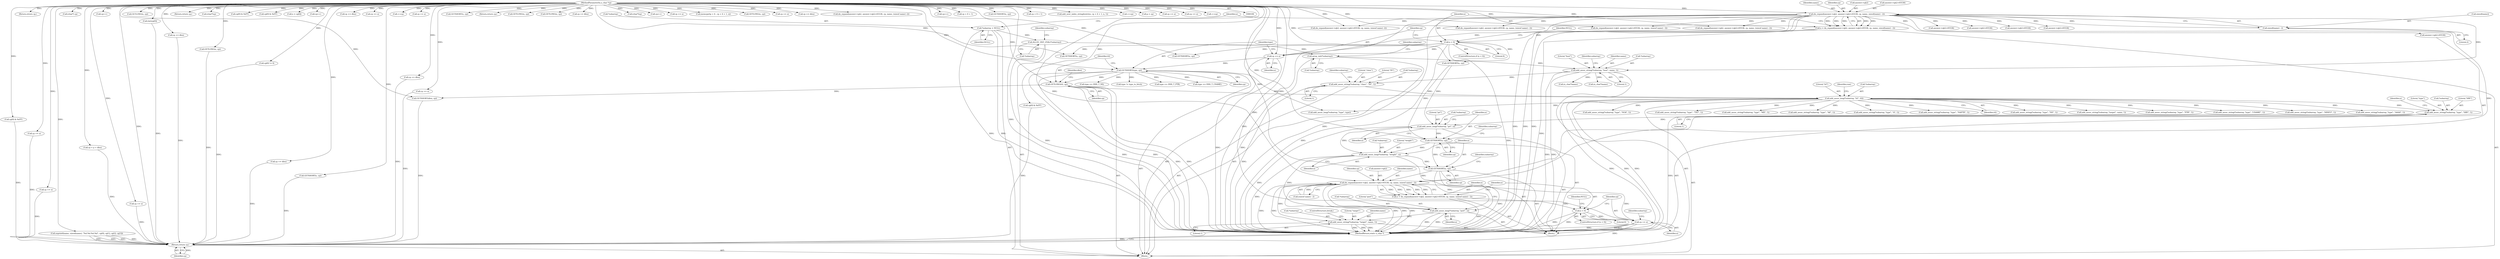 digraph "0_php-src_b34d7849ed90ced9345f8ea1c59bc8d101c18468@pointer" {
"1001025" [label="(Call,add_assoc_string(*subarray, \"type\", \"SRV\", 1))"];
"1000211" [label="(Call,add_assoc_long(*subarray, \"ttl\", ttl))"];
"1000205" [label="(Call,add_assoc_string(*subarray, \"class\", \"IN\", 1))"];
"1000199" [label="(Call,add_assoc_string(*subarray, \"host\", name, 1))"];
"1000196" [label="(Call,array_init(*subarray))"];
"1000193" [label="(Call,ALLOC_INIT_ZVAL(*subarray))"];
"1000130" [label="(Call,*subarray = NULL)"];
"1000136" [label="(Call,dn_expand(answer->qb2, answer->qb2+65536, cp, name, sizeof(name) - 2))"];
"1000107" [label="(MethodParameterIn,u_char *cp)"];
"1000147" [label="(Call,sizeof(name) - 2)"];
"1000164" [label="(Call,GETLONG(ttl, cp))"];
"1000161" [label="(Call,GETSHORT(type, cp))"];
"1000158" [label="(Call,cp += n)"];
"1000152" [label="(Call,n < 0)"];
"1000134" [label="(Call,n = dn_expand(answer->qb2, answer->qb2+65536, cp, name, sizeof(name) - 2))"];
"1001034" [label="(Call,add_assoc_long(*subarray, \"pri\", n))"];
"1001039" [label="(Call,GETSHORT(n, cp))"];
"1001042" [label="(Call,add_assoc_long(*subarray, \"weight\", n))"];
"1001047" [label="(Call,GETSHORT(n, cp))"];
"1001050" [label="(Call,add_assoc_long(*subarray, \"port\", n))"];
"1001082" [label="(Call,add_assoc_string(*subarray, \"target\", name, 1))"];
"1001057" [label="(Call,dn_expand(answer->qb2, answer->qb2+65536, cp, name, (sizeof name) - 2))"];
"1001055" [label="(Call,n = dn_expand(answer->qb2, answer->qb2+65536, cp, name, (sizeof name) - 2))"];
"1001073" [label="(Call,n < 0)"];
"1001079" [label="(Call,cp += n)"];
"1001217" [label="(Return,return cp;)"];
"1000204" [label="(Literal,1)"];
"1000161" [label="(Call,GETSHORT(type, cp))"];
"1001058" [label="(Call,answer->qb2)"];
"1000191" [label="(Return,return cp;)"];
"1000217" [label="(Identifier,raw)"];
"1000284" [label="(Call,GETSHORT(n, cp))"];
"1000758" [label="(Call,(int)cp[0])"];
"1000153" [label="(Identifier,n)"];
"1001051" [label="(Call,*subarray)"];
"1000194" [label="(Call,*subarray)"];
"1001213" [label="(Call,cp += dlen)"];
"1000198" [label="(Identifier,subarray)"];
"1000146" [label="(Identifier,name)"];
"1000150" [label="(Literal,2)"];
"1000228" [label="(Call,(char*) cp)"];
"1001028" [label="(Literal,\"type\")"];
"1000145" [label="(Identifier,cp)"];
"1001083" [label="(Call,*subarray)"];
"1001217" [label="(Return,return cp;)"];
"1001219" [label="(MethodReturn,static u_char *)"];
"1001026" [label="(Call,*subarray)"];
"1000154" [label="(Literal,0)"];
"1001053" [label="(Literal,\"port\")"];
"1001049" [label="(Identifier,cp)"];
"1000151" [label="(ControlStructure,if (n < 0))"];
"1000523" [label="(Call,dn_expand(answer->qb2, answer->qb2+65536, cp, name, (sizeof name) -2))"];
"1001034" [label="(Call,add_assoc_long(*subarray, \"pri\", n))"];
"1001088" [label="(ControlStructure,break;)"];
"1000375" [label="(Call,cp++)"];
"1000147" [label="(Call,sizeof(name) - 2)"];
"1000420" [label="(Call,add_assoc_string(*subarray, \"type\", \"TXT\", 1))"];
"1000619" [label="(Call,GETLONG(n, cp))"];
"1000802" [label="(Call,cp[0] != 0)"];
"1000527" [label="(Call,answer->qb2+65536)"];
"1001073" [label="(Call,n < 0)"];
"1001087" [label="(Literal,1)"];
"1000278" [label="(Call,add_assoc_string(*subarray, \"type\", \"MX\", 1))"];
"1000206" [label="(Call,*subarray)"];
"1000603" [label="(Call,GETLONG(n, cp))"];
"1001025" [label="(Call,add_assoc_string(*subarray, \"type\", \"SRV\", 1))"];
"1000491" [label="(Call,cp += dlen)"];
"1000133" [label="(Identifier,NULL)"];
"1000406" [label="(Call,cp += n)"];
"1000213" [label="(Identifier,subarray)"];
"1001055" [label="(Call,n = dn_expand(answer->qb2, answer->qb2+65536, cp, name, (sizeof name) - 2))"];
"1000137" [label="(Call,answer->qb2)"];
"1000238" [label="(Return,return cp;)"];
"1001078" [label="(Identifier,NULL)"];
"1000381" [label="(Call,(char*)cp)"];
"1001041" [label="(Identifier,cp)"];
"1000165" [label="(Identifier,ttl)"];
"1000159" [label="(Identifier,cp)"];
"1001074" [label="(Identifier,n)"];
"1000749" [label="(Call,add_assoc_string(*subarray, \"type\", \"A6\", 1))"];
"1000244" [label="(Call,add_assoc_string(*subarray, \"type\", \"A\", 1))"];
"1000202" [label="(Literal,\"host\")"];
"1001096" [label="(Call,GETSHORT(n, cp))"];
"1000193" [label="(Call,ALLOC_INIT_ZVAL(*subarray))"];
"1001042" [label="(Call,add_assoc_long(*subarray, \"weight\", n))"];
"1001050" [label="(Call,add_assoc_long(*subarray, \"port\", n))"];
"1000219" [label="(Call,add_assoc_long(*subarray, \"type\", type))"];
"1000306" [label="(Call,type == DNS_T_NS)"];
"1001044" [label="(Identifier,subarray)"];
"1000334" [label="(Call,answer->qb2+65536)"];
"1001114" [label="(Call,cp[0] & 0xFF)"];
"1001134" [label="(Call,cp[0] & 0xFF)"];
"1000207" [label="(Identifier,subarray)"];
"1000441" [label="(Call,n = cp[ll])"];
"1001067" [label="(Identifier,name)"];
"1000395" [label="(Call,cp++)"];
"1001031" [label="(Call,GETSHORT(n, cp))"];
"1000167" [label="(Call,GETSHORT(dlen, cp))"];
"1000188" [label="(Call,cp += dlen)"];
"1001056" [label="(Identifier,n)"];
"1000996" [label="(Call,answer->qb2+65536)"];
"1001149" [label="(Call,cp += n)"];
"1001048" [label="(Identifier,n)"];
"1000199" [label="(Call,add_assoc_string(*subarray, \"host\", name, 1))"];
"1000830" [label="(Call,cp[0] & 0xFF)"];
"1001145" [label="(Call,++cp)"];
"1000545" [label="(Call,cp += n)"];
"1000242" [label="(Block,)"];
"1001090" [label="(Call,add_assoc_string(*subarray, \"type\", \"NAPTR\", 1))"];
"1001154" [label="(Call,cp[0] & 0xFF)"];
"1001038" [label="(Identifier,n)"];
"1001045" [label="(Literal,\"weight\")"];
"1000352" [label="(Call,cp += n)"];
"1000208" [label="(Literal,\"class\")"];
"1000215" [label="(Identifier,ttl)"];
"1001047" [label="(Call,GETSHORT(n, cp))"];
"1000175" [label="(Call,type != type_to_fetch)"];
"1000166" [label="(Identifier,cp)"];
"1000889" [label="(Call,GETSHORT(s, cp))"];
"1000212" [label="(Call,*subarray)"];
"1000196" [label="(Call,array_init(*subarray))"];
"1001039" [label="(Call,GETSHORT(n, cp))"];
"1000160" [label="(Identifier,n)"];
"1001084" [label="(Identifier,subarray)"];
"1000182" [label="(Return,return cp;)"];
"1001082" [label="(Call,add_assoc_string(*subarray, \"target\", name, 1))"];
"1000595" [label="(Call,GETLONG(n, cp))"];
"1001061" [label="(Call,answer->qb2+65536)"];
"1001057" [label="(Call,dn_expand(answer->qb2, answer->qb2+65536, cp, name, (sizeof name) - 2))"];
"1000611" [label="(Call,GETLONG(n, cp))"];
"1001079" [label="(Call,cp += n)"];
"1000179" [label="(Call,cp += dlen)"];
"1001085" [label="(Literal,\"target\")"];
"1000310" [label="(Call,add_assoc_string(*subarray, \"type\", \"NS\", 1))"];
"1000250" [label="(Call,snprintf(name, sizeof(name), \"%d.%d.%d.%d\", cp[0], cp[1], cp[2], cp[3]))"];
"1000355" [label="(Call,add_assoc_string(*subarray, \"target\", name, 1))"];
"1000214" [label="(Literal,\"ttl\")"];
"1001080" [label="(Identifier,cp)"];
"1000205" [label="(Call,add_assoc_string(*subarray, \"class\", \"IN\", 1))"];
"1000330" [label="(Call,dn_expand(answer->qb2, answer->qb2+65536, cp, name, (sizeof name) - 2))"];
"1001043" [label="(Call,*subarray)"];
"1000401" [label="(Call,(char*)cp)"];
"1000764" [label="(Call,cp++)"];
"1000211" [label="(Call,add_assoc_long(*subarray, \"ttl\", ttl))"];
"1000148" [label="(Call,sizeof(name))"];
"1000113" [label="(Block,)"];
"1000162" [label="(Identifier,type)"];
"1001086" [label="(Identifier,name)"];
"1000578" [label="(Call,cp += n)"];
"1000318" [label="(Call,type == DNS_T_PTR)"];
"1000460" [label="(Call,memcpy(tp + ll , cp + ll + 1, n))"];
"1000984" [label="(Call,cp < p + dlen)"];
"1000587" [label="(Call,GETLONG(n, cp))"];
"1000294" [label="(Call,type == DNS_T_CNAME)"];
"1001129" [label="(Call,cp += n)"];
"1001040" [label="(Identifier,n)"];
"1000322" [label="(Call,add_assoc_string(*subarray, \"type\", \"PTR\", 1))"];
"1000235" [label="(Call,cp += dlen)"];
"1000107" [label="(MethodParameterIn,u_char *cp)"];
"1000135" [label="(Identifier,n)"];
"1001054" [label="(Identifier,n)"];
"1000197" [label="(Call,*subarray)"];
"1000164" [label="(Call,GETLONG(ttl, cp))"];
"1001029" [label="(Literal,\"SRV\")"];
"1000556" [label="(Call,dn_expand(answer->qb2, answer->qb2+65536, cp, name, (sizeof name) -2))"];
"1000210" [label="(Literal,1)"];
"1000992" [label="(Call,dn_expand(answer->qb2, answer->qb2+65536, cp, name, (sizeof name) - 2))"];
"1000273" [label="(Call,cp += dlen)"];
"1000203" [label="(Identifier,name)"];
"1001046" [label="(Identifier,n)"];
"1000201" [label="(Identifier,subarray)"];
"1000773" [label="(Call,(u_char*)name)"];
"1001178" [label="(Call,answer->qb2+65536)"];
"1000163" [label="(Identifier,cp)"];
"1000873" [label="(Call,cp++)"];
"1000157" [label="(Identifier,NULL)"];
"1000472" [label="(Call,cp + ll + 1)"];
"1000136" [label="(Call,dn_expand(answer->qb2, answer->qb2+65536, cp, name, sizeof(name) - 2))"];
"1001037" [label="(Literal,\"pri\")"];
"1000644" [label="(Call,GETSHORT(s, cp))"];
"1001104" [label="(Call,GETSHORT(n, cp))"];
"1001014" [label="(Call,cp += n)"];
"1001218" [label="(Identifier,cp)"];
"1001030" [label="(Literal,1)"];
"1001032" [label="(Identifier,n)"];
"1000298" [label="(Call,add_assoc_string(*subarray, \"type\", \"CNAME\", 1))"];
"1000200" [label="(Call,*subarray)"];
"1000158" [label="(Call,cp += n)"];
"1000152" [label="(Call,n < 0)"];
"1001081" [label="(Identifier,n)"];
"1000209" [label="(Literal,\"IN\")"];
"1001068" [label="(Call,(sizeof name) - 2)"];
"1000464" [label="(Call,cp + ll + 1)"];
"1000470" [label="(Call,add_next_index_stringl(entries, cp + ll + 1, n, 1))"];
"1001165" [label="(Call,++cp)"];
"1001052" [label="(Identifier,subarray)"];
"1000363" [label="(Call,add_assoc_string(*subarray, \"type\", \"HINFO\", 1))"];
"1001035" [label="(Call,*subarray)"];
"1001174" [label="(Call,dn_expand(answer->qb2, answer->qb2+65536, cp, name, (sizeof name) - 2))"];
"1001075" [label="(Literal,0)"];
"1000746" [label="(Call,p = cp)"];
"1000386" [label="(Call,cp += n)"];
"1000130" [label="(Call,*subarray = NULL)"];
"1001066" [label="(Identifier,cp)"];
"1001169" [label="(Call,cp += n)"];
"1000140" [label="(Call,answer->qb2+65536)"];
"1001125" [label="(Call,++cp)"];
"1000134" [label="(Call,n = dn_expand(answer->qb2, answer->qb2+65536, cp, name, sizeof(name) - 2))"];
"1001072" [label="(ControlStructure,if (n < 0))"];
"1000732" [label="(Call,add_assoc_string(*subarray, \"type\", \"AAAA\", 1))"];
"1000515" [label="(Call,add_assoc_string(*subarray, \"type\", \"SOA\", 1))"];
"1001196" [label="(Call,cp += n)"];
"1000168" [label="(Identifier,dlen)"];
"1000631" [label="(Call,(u_char*)name)"];
"1000131" [label="(Call,*subarray)"];
"1001025" -> "1000242"  [label="AST: "];
"1001025" -> "1001030"  [label="CFG: "];
"1001026" -> "1001025"  [label="AST: "];
"1001028" -> "1001025"  [label="AST: "];
"1001029" -> "1001025"  [label="AST: "];
"1001030" -> "1001025"  [label="AST: "];
"1001032" -> "1001025"  [label="CFG: "];
"1001025" -> "1001219"  [label="DDG: "];
"1000211" -> "1001025"  [label="DDG: "];
"1001025" -> "1001034"  [label="DDG: "];
"1000211" -> "1000113"  [label="AST: "];
"1000211" -> "1000215"  [label="CFG: "];
"1000212" -> "1000211"  [label="AST: "];
"1000214" -> "1000211"  [label="AST: "];
"1000215" -> "1000211"  [label="AST: "];
"1000217" -> "1000211"  [label="CFG: "];
"1000211" -> "1001219"  [label="DDG: "];
"1000211" -> "1001219"  [label="DDG: "];
"1000211" -> "1001219"  [label="DDG: "];
"1000205" -> "1000211"  [label="DDG: "];
"1000164" -> "1000211"  [label="DDG: "];
"1000211" -> "1000219"  [label="DDG: "];
"1000211" -> "1000244"  [label="DDG: "];
"1000211" -> "1000278"  [label="DDG: "];
"1000211" -> "1000298"  [label="DDG: "];
"1000211" -> "1000310"  [label="DDG: "];
"1000211" -> "1000322"  [label="DDG: "];
"1000211" -> "1000355"  [label="DDG: "];
"1000211" -> "1000363"  [label="DDG: "];
"1000211" -> "1000420"  [label="DDG: "];
"1000211" -> "1000515"  [label="DDG: "];
"1000211" -> "1000732"  [label="DDG: "];
"1000211" -> "1000749"  [label="DDG: "];
"1000211" -> "1001090"  [label="DDG: "];
"1000205" -> "1000113"  [label="AST: "];
"1000205" -> "1000210"  [label="CFG: "];
"1000206" -> "1000205"  [label="AST: "];
"1000208" -> "1000205"  [label="AST: "];
"1000209" -> "1000205"  [label="AST: "];
"1000210" -> "1000205"  [label="AST: "];
"1000213" -> "1000205"  [label="CFG: "];
"1000205" -> "1001219"  [label="DDG: "];
"1000199" -> "1000205"  [label="DDG: "];
"1000199" -> "1000113"  [label="AST: "];
"1000199" -> "1000204"  [label="CFG: "];
"1000200" -> "1000199"  [label="AST: "];
"1000202" -> "1000199"  [label="AST: "];
"1000203" -> "1000199"  [label="AST: "];
"1000204" -> "1000199"  [label="AST: "];
"1000207" -> "1000199"  [label="CFG: "];
"1000199" -> "1001219"  [label="DDG: "];
"1000199" -> "1001219"  [label="DDG: "];
"1000196" -> "1000199"  [label="DDG: "];
"1000136" -> "1000199"  [label="DDG: "];
"1000199" -> "1000631"  [label="DDG: "];
"1000199" -> "1000773"  [label="DDG: "];
"1000196" -> "1000113"  [label="AST: "];
"1000196" -> "1000197"  [label="CFG: "];
"1000197" -> "1000196"  [label="AST: "];
"1000201" -> "1000196"  [label="CFG: "];
"1000196" -> "1001219"  [label="DDG: "];
"1000193" -> "1000196"  [label="DDG: "];
"1000193" -> "1000113"  [label="AST: "];
"1000193" -> "1000194"  [label="CFG: "];
"1000194" -> "1000193"  [label="AST: "];
"1000198" -> "1000193"  [label="CFG: "];
"1000193" -> "1001219"  [label="DDG: "];
"1000130" -> "1000193"  [label="DDG: "];
"1000130" -> "1000113"  [label="AST: "];
"1000130" -> "1000133"  [label="CFG: "];
"1000131" -> "1000130"  [label="AST: "];
"1000133" -> "1000130"  [label="AST: "];
"1000135" -> "1000130"  [label="CFG: "];
"1000130" -> "1001219"  [label="DDG: "];
"1000130" -> "1001219"  [label="DDG: "];
"1000136" -> "1000134"  [label="AST: "];
"1000136" -> "1000147"  [label="CFG: "];
"1000137" -> "1000136"  [label="AST: "];
"1000140" -> "1000136"  [label="AST: "];
"1000145" -> "1000136"  [label="AST: "];
"1000146" -> "1000136"  [label="AST: "];
"1000147" -> "1000136"  [label="AST: "];
"1000134" -> "1000136"  [label="CFG: "];
"1000136" -> "1001219"  [label="DDG: "];
"1000136" -> "1001219"  [label="DDG: "];
"1000136" -> "1001219"  [label="DDG: "];
"1000136" -> "1001219"  [label="DDG: "];
"1000136" -> "1001219"  [label="DDG: "];
"1000136" -> "1000134"  [label="DDG: "];
"1000136" -> "1000134"  [label="DDG: "];
"1000136" -> "1000134"  [label="DDG: "];
"1000136" -> "1000134"  [label="DDG: "];
"1000136" -> "1000134"  [label="DDG: "];
"1000107" -> "1000136"  [label="DDG: "];
"1000147" -> "1000136"  [label="DDG: "];
"1000136" -> "1000158"  [label="DDG: "];
"1000136" -> "1000330"  [label="DDG: "];
"1000136" -> "1000334"  [label="DDG: "];
"1000136" -> "1000523"  [label="DDG: "];
"1000136" -> "1000527"  [label="DDG: "];
"1000136" -> "1000992"  [label="DDG: "];
"1000136" -> "1000996"  [label="DDG: "];
"1000136" -> "1001057"  [label="DDG: "];
"1000136" -> "1001061"  [label="DDG: "];
"1000136" -> "1001174"  [label="DDG: "];
"1000136" -> "1001178"  [label="DDG: "];
"1000107" -> "1000106"  [label="AST: "];
"1000107" -> "1001219"  [label="DDG: "];
"1000107" -> "1000158"  [label="DDG: "];
"1000107" -> "1000161"  [label="DDG: "];
"1000107" -> "1000164"  [label="DDG: "];
"1000107" -> "1000167"  [label="DDG: "];
"1000107" -> "1000179"  [label="DDG: "];
"1000107" -> "1000182"  [label="DDG: "];
"1000107" -> "1000188"  [label="DDG: "];
"1000107" -> "1000191"  [label="DDG: "];
"1000107" -> "1000228"  [label="DDG: "];
"1000107" -> "1000235"  [label="DDG: "];
"1000107" -> "1000238"  [label="DDG: "];
"1000107" -> "1000250"  [label="DDG: "];
"1000107" -> "1000273"  [label="DDG: "];
"1000107" -> "1000284"  [label="DDG: "];
"1000107" -> "1000330"  [label="DDG: "];
"1000107" -> "1000352"  [label="DDG: "];
"1000107" -> "1000375"  [label="DDG: "];
"1000107" -> "1000381"  [label="DDG: "];
"1000107" -> "1000386"  [label="DDG: "];
"1000107" -> "1000395"  [label="DDG: "];
"1000107" -> "1000401"  [label="DDG: "];
"1000107" -> "1000406"  [label="DDG: "];
"1000107" -> "1000441"  [label="DDG: "];
"1000107" -> "1000460"  [label="DDG: "];
"1000107" -> "1000464"  [label="DDG: "];
"1000107" -> "1000470"  [label="DDG: "];
"1000107" -> "1000472"  [label="DDG: "];
"1000107" -> "1000491"  [label="DDG: "];
"1000107" -> "1000523"  [label="DDG: "];
"1000107" -> "1000545"  [label="DDG: "];
"1000107" -> "1000556"  [label="DDG: "];
"1000107" -> "1000578"  [label="DDG: "];
"1000107" -> "1000587"  [label="DDG: "];
"1000107" -> "1000595"  [label="DDG: "];
"1000107" -> "1000603"  [label="DDG: "];
"1000107" -> "1000611"  [label="DDG: "];
"1000107" -> "1000619"  [label="DDG: "];
"1000107" -> "1000644"  [label="DDG: "];
"1000107" -> "1000746"  [label="DDG: "];
"1000107" -> "1000758"  [label="DDG: "];
"1000107" -> "1000764"  [label="DDG: "];
"1000107" -> "1000802"  [label="DDG: "];
"1000107" -> "1000830"  [label="DDG: "];
"1000107" -> "1000873"  [label="DDG: "];
"1000107" -> "1000889"  [label="DDG: "];
"1000107" -> "1000984"  [label="DDG: "];
"1000107" -> "1000992"  [label="DDG: "];
"1000107" -> "1001014"  [label="DDG: "];
"1000107" -> "1001031"  [label="DDG: "];
"1000107" -> "1001039"  [label="DDG: "];
"1000107" -> "1001047"  [label="DDG: "];
"1000107" -> "1001057"  [label="DDG: "];
"1000107" -> "1001079"  [label="DDG: "];
"1000107" -> "1001096"  [label="DDG: "];
"1000107" -> "1001104"  [label="DDG: "];
"1000107" -> "1001114"  [label="DDG: "];
"1000107" -> "1001125"  [label="DDG: "];
"1000107" -> "1001129"  [label="DDG: "];
"1000107" -> "1001134"  [label="DDG: "];
"1000107" -> "1001145"  [label="DDG: "];
"1000107" -> "1001149"  [label="DDG: "];
"1000107" -> "1001154"  [label="DDG: "];
"1000107" -> "1001165"  [label="DDG: "];
"1000107" -> "1001169"  [label="DDG: "];
"1000107" -> "1001174"  [label="DDG: "];
"1000107" -> "1001196"  [label="DDG: "];
"1000107" -> "1001213"  [label="DDG: "];
"1000107" -> "1001217"  [label="DDG: "];
"1000147" -> "1000150"  [label="CFG: "];
"1000148" -> "1000147"  [label="AST: "];
"1000150" -> "1000147"  [label="AST: "];
"1000164" -> "1000113"  [label="AST: "];
"1000164" -> "1000166"  [label="CFG: "];
"1000165" -> "1000164"  [label="AST: "];
"1000166" -> "1000164"  [label="AST: "];
"1000168" -> "1000164"  [label="CFG: "];
"1000164" -> "1001219"  [label="DDG: "];
"1000164" -> "1001219"  [label="DDG: "];
"1000161" -> "1000164"  [label="DDG: "];
"1000164" -> "1000167"  [label="DDG: "];
"1000161" -> "1000113"  [label="AST: "];
"1000161" -> "1000163"  [label="CFG: "];
"1000162" -> "1000161"  [label="AST: "];
"1000163" -> "1000161"  [label="AST: "];
"1000165" -> "1000161"  [label="CFG: "];
"1000161" -> "1001219"  [label="DDG: "];
"1000161" -> "1001219"  [label="DDG: "];
"1000158" -> "1000161"  [label="DDG: "];
"1000161" -> "1000175"  [label="DDG: "];
"1000161" -> "1000219"  [label="DDG: "];
"1000161" -> "1000294"  [label="DDG: "];
"1000161" -> "1000306"  [label="DDG: "];
"1000161" -> "1000318"  [label="DDG: "];
"1000158" -> "1000113"  [label="AST: "];
"1000158" -> "1000160"  [label="CFG: "];
"1000159" -> "1000158"  [label="AST: "];
"1000160" -> "1000158"  [label="AST: "];
"1000162" -> "1000158"  [label="CFG: "];
"1000158" -> "1001219"  [label="DDG: "];
"1000152" -> "1000158"  [label="DDG: "];
"1000152" -> "1000151"  [label="AST: "];
"1000152" -> "1000154"  [label="CFG: "];
"1000153" -> "1000152"  [label="AST: "];
"1000154" -> "1000152"  [label="AST: "];
"1000157" -> "1000152"  [label="CFG: "];
"1000159" -> "1000152"  [label="CFG: "];
"1000152" -> "1001219"  [label="DDG: "];
"1000152" -> "1001219"  [label="DDG: "];
"1000134" -> "1000152"  [label="DDG: "];
"1000152" -> "1000284"  [label="DDG: "];
"1000152" -> "1001031"  [label="DDG: "];
"1000152" -> "1001096"  [label="DDG: "];
"1000134" -> "1000113"  [label="AST: "];
"1000135" -> "1000134"  [label="AST: "];
"1000153" -> "1000134"  [label="CFG: "];
"1000134" -> "1001219"  [label="DDG: "];
"1001034" -> "1000242"  [label="AST: "];
"1001034" -> "1001038"  [label="CFG: "];
"1001035" -> "1001034"  [label="AST: "];
"1001037" -> "1001034"  [label="AST: "];
"1001038" -> "1001034"  [label="AST: "];
"1001040" -> "1001034"  [label="CFG: "];
"1001034" -> "1001219"  [label="DDG: "];
"1001031" -> "1001034"  [label="DDG: "];
"1001034" -> "1001039"  [label="DDG: "];
"1001034" -> "1001042"  [label="DDG: "];
"1001039" -> "1000242"  [label="AST: "];
"1001039" -> "1001041"  [label="CFG: "];
"1001040" -> "1001039"  [label="AST: "];
"1001041" -> "1001039"  [label="AST: "];
"1001044" -> "1001039"  [label="CFG: "];
"1001031" -> "1001039"  [label="DDG: "];
"1001039" -> "1001042"  [label="DDG: "];
"1001039" -> "1001047"  [label="DDG: "];
"1001042" -> "1000242"  [label="AST: "];
"1001042" -> "1001046"  [label="CFG: "];
"1001043" -> "1001042"  [label="AST: "];
"1001045" -> "1001042"  [label="AST: "];
"1001046" -> "1001042"  [label="AST: "];
"1001048" -> "1001042"  [label="CFG: "];
"1001042" -> "1001219"  [label="DDG: "];
"1001042" -> "1001047"  [label="DDG: "];
"1001042" -> "1001050"  [label="DDG: "];
"1001047" -> "1000242"  [label="AST: "];
"1001047" -> "1001049"  [label="CFG: "];
"1001048" -> "1001047"  [label="AST: "];
"1001049" -> "1001047"  [label="AST: "];
"1001052" -> "1001047"  [label="CFG: "];
"1001047" -> "1001219"  [label="DDG: "];
"1001047" -> "1001050"  [label="DDG: "];
"1001047" -> "1001057"  [label="DDG: "];
"1001050" -> "1000242"  [label="AST: "];
"1001050" -> "1001054"  [label="CFG: "];
"1001051" -> "1001050"  [label="AST: "];
"1001053" -> "1001050"  [label="AST: "];
"1001054" -> "1001050"  [label="AST: "];
"1001056" -> "1001050"  [label="CFG: "];
"1001050" -> "1001219"  [label="DDG: "];
"1001050" -> "1001219"  [label="DDG: "];
"1001050" -> "1001082"  [label="DDG: "];
"1001082" -> "1000242"  [label="AST: "];
"1001082" -> "1001087"  [label="CFG: "];
"1001083" -> "1001082"  [label="AST: "];
"1001085" -> "1001082"  [label="AST: "];
"1001086" -> "1001082"  [label="AST: "];
"1001087" -> "1001082"  [label="AST: "];
"1001088" -> "1001082"  [label="CFG: "];
"1001082" -> "1001219"  [label="DDG: "];
"1001082" -> "1001219"  [label="DDG: "];
"1001082" -> "1001219"  [label="DDG: "];
"1001057" -> "1001082"  [label="DDG: "];
"1001057" -> "1001055"  [label="AST: "];
"1001057" -> "1001068"  [label="CFG: "];
"1001058" -> "1001057"  [label="AST: "];
"1001061" -> "1001057"  [label="AST: "];
"1001066" -> "1001057"  [label="AST: "];
"1001067" -> "1001057"  [label="AST: "];
"1001068" -> "1001057"  [label="AST: "];
"1001055" -> "1001057"  [label="CFG: "];
"1001057" -> "1001219"  [label="DDG: "];
"1001057" -> "1001219"  [label="DDG: "];
"1001057" -> "1001219"  [label="DDG: "];
"1001057" -> "1001219"  [label="DDG: "];
"1001057" -> "1001219"  [label="DDG: "];
"1001057" -> "1001055"  [label="DDG: "];
"1001057" -> "1001055"  [label="DDG: "];
"1001057" -> "1001055"  [label="DDG: "];
"1001057" -> "1001055"  [label="DDG: "];
"1001057" -> "1001055"  [label="DDG: "];
"1001068" -> "1001057"  [label="DDG: "];
"1001057" -> "1001079"  [label="DDG: "];
"1001055" -> "1000242"  [label="AST: "];
"1001056" -> "1001055"  [label="AST: "];
"1001074" -> "1001055"  [label="CFG: "];
"1001055" -> "1001219"  [label="DDG: "];
"1001055" -> "1001073"  [label="DDG: "];
"1001073" -> "1001072"  [label="AST: "];
"1001073" -> "1001075"  [label="CFG: "];
"1001074" -> "1001073"  [label="AST: "];
"1001075" -> "1001073"  [label="AST: "];
"1001078" -> "1001073"  [label="CFG: "];
"1001080" -> "1001073"  [label="CFG: "];
"1001073" -> "1001219"  [label="DDG: "];
"1001073" -> "1001219"  [label="DDG: "];
"1001073" -> "1001079"  [label="DDG: "];
"1001079" -> "1000242"  [label="AST: "];
"1001079" -> "1001081"  [label="CFG: "];
"1001080" -> "1001079"  [label="AST: "];
"1001081" -> "1001079"  [label="AST: "];
"1001084" -> "1001079"  [label="CFG: "];
"1001079" -> "1001219"  [label="DDG: "];
"1001079" -> "1001219"  [label="DDG: "];
"1001079" -> "1001217"  [label="DDG: "];
"1001217" -> "1000113"  [label="AST: "];
"1001217" -> "1001218"  [label="CFG: "];
"1001218" -> "1001217"  [label="AST: "];
"1001219" -> "1001217"  [label="CFG: "];
"1001217" -> "1001219"  [label="DDG: "];
"1001218" -> "1001217"  [label="DDG: "];
"1001154" -> "1001217"  [label="DDG: "];
"1000644" -> "1001217"  [label="DDG: "];
"1000406" -> "1001217"  [label="DDG: "];
"1000250" -> "1001217"  [label="DDG: "];
"1000250" -> "1001217"  [label="DDG: "];
"1000250" -> "1001217"  [label="DDG: "];
"1000250" -> "1001217"  [label="DDG: "];
"1001213" -> "1001217"  [label="DDG: "];
"1000830" -> "1001217"  [label="DDG: "];
"1001196" -> "1001217"  [label="DDG: "];
"1000802" -> "1001217"  [label="DDG: "];
"1001014" -> "1001217"  [label="DDG: "];
"1000167" -> "1001217"  [label="DDG: "];
"1000619" -> "1001217"  [label="DDG: "];
"1000352" -> "1001217"  [label="DDG: "];
"1000758" -> "1001217"  [label="DDG: "];
"1000273" -> "1001217"  [label="DDG: "];
"1000984" -> "1001217"  [label="DDG: "];
"1000491" -> "1001217"  [label="DDG: "];
}
